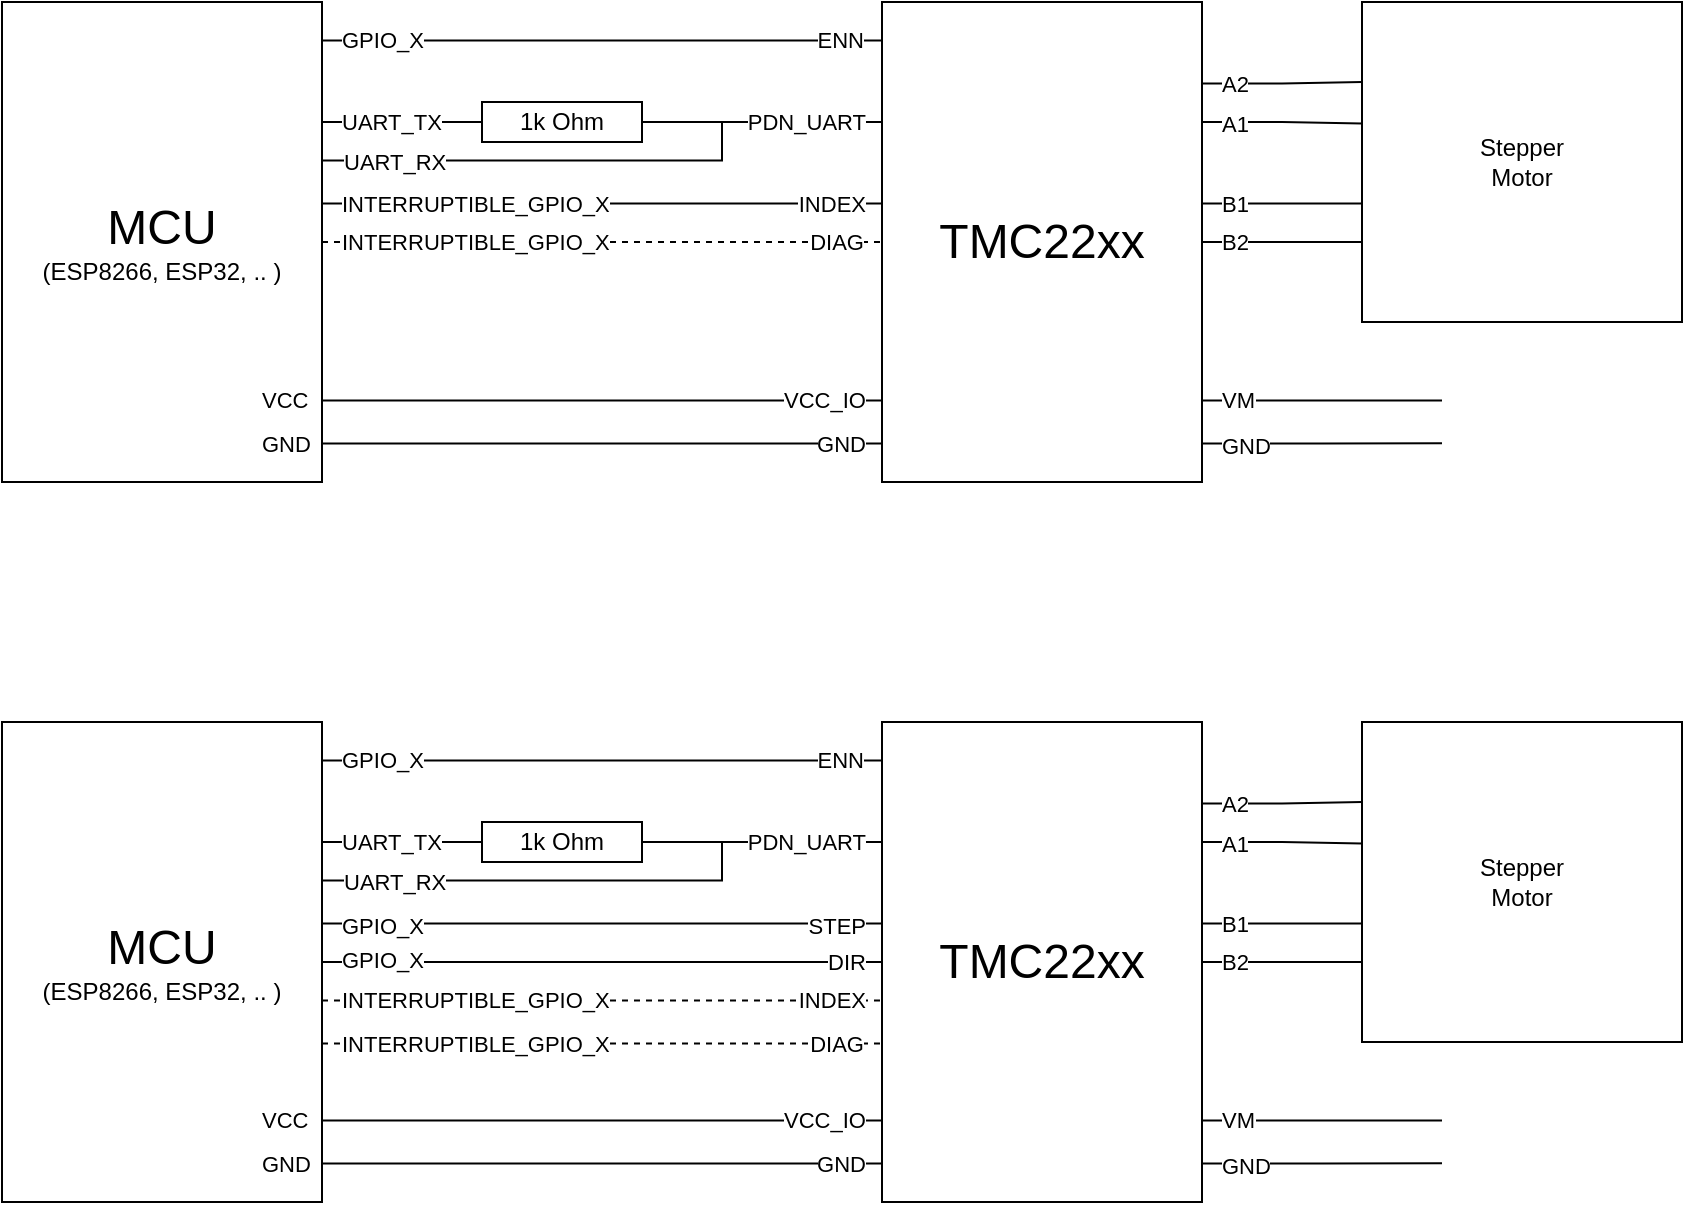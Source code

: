 <mxfile version="24.7.12">
  <diagram name="Side-1" id="swzNziInkGxDH2in-18l">
    <mxGraphModel dx="1147" dy="656" grid="1" gridSize="10" guides="1" tooltips="1" connect="1" arrows="1" fold="1" page="1" pageScale="1" pageWidth="827" pageHeight="1169" math="0" shadow="0">
      <root>
        <mxCell id="0" />
        <mxCell id="1" parent="0" />
        <mxCell id="taPVUbJNG6kCEhD1M-Wt-2" value="&lt;font style=&quot;font-size: 24px;&quot;&gt;MCU&lt;/font&gt;&lt;br&gt;(ESP8266, ESP32, .. )" style="rounded=0;whiteSpace=wrap;html=1;points=[[0,0.08,0,0,0],[0,0.17,0,0,0],[0,0.25,0,0,0],[0,0.33,0,0,0],[0,0.42,0,0,0],[0,0.5,0,0,0],[0,0.58,0,0,0],[0,0.67,0,0,0],[0,0.75,0,0,0],[0,0.83,0,0,0],[0,0.92,0,0,0],[1,0.08,0,0,0],[1,0.17,0,0,0],[1,0.25,0,0,0],[1,0.33,0,0,0],[1,0.42,0,0,0],[1,0.5,0,0,0],[1,0.58,0,0,0],[1,0.67,0,0,0],[1,0.75,0,0,0],[1,0.83,0,0,0],[1,0.92,0,0,0]];labelBackgroundColor=none;fillColor=none;" vertex="1" parent="1">
          <mxGeometry y="40" width="160" height="240" as="geometry" />
        </mxCell>
        <mxCell id="taPVUbJNG6kCEhD1M-Wt-19" style="edgeStyle=orthogonalEdgeStyle;rounded=0;orthogonalLoop=1;jettySize=auto;html=1;exitX=0;exitY=0.25;exitDx=0;exitDy=0;exitPerimeter=0;entryX=1;entryY=0.5;entryDx=0;entryDy=0;endArrow=none;endFill=0;" edge="1" parent="1" source="taPVUbJNG6kCEhD1M-Wt-1" target="taPVUbJNG6kCEhD1M-Wt-18">
          <mxGeometry relative="1" as="geometry" />
        </mxCell>
        <mxCell id="taPVUbJNG6kCEhD1M-Wt-29" value="PDN_UART" style="edgeLabel;html=1;align=right;verticalAlign=middle;resizable=0;points=[];labelBackgroundColor=default;spacing=0;" vertex="1" connectable="0" parent="taPVUbJNG6kCEhD1M-Wt-19">
          <mxGeometry relative="1" as="geometry">
            <mxPoint x="50" as="offset" />
          </mxGeometry>
        </mxCell>
        <mxCell id="taPVUbJNG6kCEhD1M-Wt-96" style="edgeStyle=orthogonalEdgeStyle;rounded=0;orthogonalLoop=1;jettySize=auto;html=1;exitX=1;exitY=0.83;exitDx=0;exitDy=0;exitPerimeter=0;endArrow=none;endFill=0;" edge="1" parent="1" source="taPVUbJNG6kCEhD1M-Wt-1">
          <mxGeometry relative="1" as="geometry">
            <mxPoint x="720" y="239.19" as="targetPoint" />
          </mxGeometry>
        </mxCell>
        <mxCell id="taPVUbJNG6kCEhD1M-Wt-99" value="VM" style="edgeLabel;html=1;align=left;verticalAlign=middle;resizable=0;points=[];spacing=0;" vertex="1" connectable="0" parent="taPVUbJNG6kCEhD1M-Wt-96">
          <mxGeometry x="-0.673" relative="1" as="geometry">
            <mxPoint x="-10" as="offset" />
          </mxGeometry>
        </mxCell>
        <mxCell id="taPVUbJNG6kCEhD1M-Wt-97" style="edgeStyle=orthogonalEdgeStyle;rounded=0;orthogonalLoop=1;jettySize=auto;html=1;exitX=1;exitY=0.92;exitDx=0;exitDy=0;exitPerimeter=0;endArrow=none;endFill=0;" edge="1" parent="1" source="taPVUbJNG6kCEhD1M-Wt-1">
          <mxGeometry relative="1" as="geometry">
            <mxPoint x="720" y="260.619" as="targetPoint" />
          </mxGeometry>
        </mxCell>
        <mxCell id="taPVUbJNG6kCEhD1M-Wt-98" value="GND" style="edgeLabel;html=1;align=left;verticalAlign=middle;resizable=0;points=[];spacing=0;" vertex="1" connectable="0" parent="taPVUbJNG6kCEhD1M-Wt-97">
          <mxGeometry x="-0.569" y="-1" relative="1" as="geometry">
            <mxPoint x="-16" as="offset" />
          </mxGeometry>
        </mxCell>
        <mxCell id="taPVUbJNG6kCEhD1M-Wt-1" value="&lt;font style=&quot;font-size: 24px;&quot;&gt;TMC22xx&lt;/font&gt;" style="rounded=0;whiteSpace=wrap;html=1;points=[[0,0.08,0,0,0],[0,0.17,0,0,0],[0,0.25,0,0,0],[0,0.33,0,0,0],[0,0.42,0,0,0],[0,0.5,0,0,0],[0,0.58,0,0,0],[0,0.67,0,0,0],[0,0.75,0,0,0],[0,0.83,0,0,0],[0,0.92,0,0,0],[1,0.08,0,0,0],[1,0.17,0,0,0],[1,0.25,0,0,0],[1,0.33,0,0,0],[1,0.42,0,0,0],[1,0.5,0,0,0],[1,0.58,0,0,0],[1,0.67,0,0,0],[1,0.75,0,0,0],[1,0.83,0,0,0],[1,0.92,0,0,0]];labelBackgroundColor=none;fontColor=default;fillColor=none;" vertex="1" parent="1">
          <mxGeometry x="440" y="40" width="160" height="240" as="geometry" />
        </mxCell>
        <mxCell id="taPVUbJNG6kCEhD1M-Wt-21" style="edgeStyle=orthogonalEdgeStyle;rounded=0;orthogonalLoop=1;jettySize=auto;html=1;exitX=1;exitY=0.33;exitDx=0;exitDy=0;exitPerimeter=0;endArrow=none;endFill=0;" edge="1" parent="1" source="taPVUbJNG6kCEhD1M-Wt-2">
          <mxGeometry relative="1" as="geometry">
            <mxPoint x="360" y="100" as="targetPoint" />
            <Array as="points">
              <mxPoint x="360" y="119" />
              <mxPoint x="520" y="120" />
            </Array>
          </mxGeometry>
        </mxCell>
        <mxCell id="taPVUbJNG6kCEhD1M-Wt-30" value="UART_RX" style="edgeLabel;html=1;align=left;verticalAlign=middle;resizable=0;points=[];labelBackgroundColor=default;spacing=0;" vertex="1" connectable="0" parent="taPVUbJNG6kCEhD1M-Wt-21">
          <mxGeometry x="-0.657" relative="1" as="geometry">
            <mxPoint x="-27" y="1" as="offset" />
          </mxGeometry>
        </mxCell>
        <mxCell id="taPVUbJNG6kCEhD1M-Wt-14" style="edgeStyle=orthogonalEdgeStyle;rounded=0;orthogonalLoop=1;jettySize=auto;html=1;exitX=1;exitY=0.92;exitDx=0;exitDy=0;exitPerimeter=0;entryX=0;entryY=0.92;entryDx=0;entryDy=0;entryPerimeter=0;endArrow=none;endFill=0;" edge="1" parent="1" source="taPVUbJNG6kCEhD1M-Wt-2" target="taPVUbJNG6kCEhD1M-Wt-1">
          <mxGeometry relative="1" as="geometry" />
        </mxCell>
        <mxCell id="taPVUbJNG6kCEhD1M-Wt-16" value="GND" style="edgeLabel;html=1;align=left;verticalAlign=middle;resizable=0;points=[];labelBackgroundColor=default;spacing=0;" vertex="1" connectable="0" parent="taPVUbJNG6kCEhD1M-Wt-14">
          <mxGeometry relative="1" as="geometry">
            <mxPoint x="-170" as="offset" />
          </mxGeometry>
        </mxCell>
        <mxCell id="taPVUbJNG6kCEhD1M-Wt-26" value="GND" style="edgeLabel;html=1;align=right;verticalAlign=middle;resizable=0;points=[];labelBackgroundColor=default;spacing=0;" vertex="1" connectable="0" parent="taPVUbJNG6kCEhD1M-Wt-14">
          <mxGeometry relative="1" as="geometry">
            <mxPoint x="130" as="offset" />
          </mxGeometry>
        </mxCell>
        <mxCell id="taPVUbJNG6kCEhD1M-Wt-15" style="edgeStyle=orthogonalEdgeStyle;rounded=0;orthogonalLoop=1;jettySize=auto;html=1;exitX=1;exitY=0.83;exitDx=0;exitDy=0;exitPerimeter=0;entryX=0;entryY=0.83;entryDx=0;entryDy=0;entryPerimeter=0;endArrow=none;endFill=0;" edge="1" parent="1" source="taPVUbJNG6kCEhD1M-Wt-2" target="taPVUbJNG6kCEhD1M-Wt-1">
          <mxGeometry relative="1" as="geometry" />
        </mxCell>
        <mxCell id="taPVUbJNG6kCEhD1M-Wt-17" value="VCC" style="edgeLabel;html=1;align=left;verticalAlign=middle;resizable=0;points=[];labelBackgroundColor=default;spacing=0;" vertex="1" connectable="0" parent="taPVUbJNG6kCEhD1M-Wt-15">
          <mxGeometry relative="1" as="geometry">
            <mxPoint x="-170" as="offset" />
          </mxGeometry>
        </mxCell>
        <mxCell id="taPVUbJNG6kCEhD1M-Wt-25" value="VCC_IO" style="edgeLabel;html=1;align=right;verticalAlign=middle;resizable=0;points=[];labelBackgroundColor=default;spacing=0;" vertex="1" connectable="0" parent="taPVUbJNG6kCEhD1M-Wt-15">
          <mxGeometry relative="1" as="geometry">
            <mxPoint x="130" as="offset" />
          </mxGeometry>
        </mxCell>
        <mxCell id="taPVUbJNG6kCEhD1M-Wt-18" value="1k Ohm" style="rounded=0;whiteSpace=wrap;html=1;labelBackgroundColor=none;fillColor=none;" vertex="1" parent="1">
          <mxGeometry x="240" y="90" width="80" height="20" as="geometry" />
        </mxCell>
        <mxCell id="taPVUbJNG6kCEhD1M-Wt-20" style="edgeStyle=orthogonalEdgeStyle;rounded=0;orthogonalLoop=1;jettySize=auto;html=1;exitX=0;exitY=0.5;exitDx=0;exitDy=0;entryX=1;entryY=0.25;entryDx=0;entryDy=0;entryPerimeter=0;endArrow=none;endFill=0;" edge="1" parent="1" source="taPVUbJNG6kCEhD1M-Wt-18" target="taPVUbJNG6kCEhD1M-Wt-2">
          <mxGeometry relative="1" as="geometry" />
        </mxCell>
        <mxCell id="taPVUbJNG6kCEhD1M-Wt-22" value="UART_TX" style="edgeLabel;html=1;align=left;verticalAlign=middle;resizable=0;points=[];labelBackgroundColor=default;spacing=0;" vertex="1" connectable="0" parent="taPVUbJNG6kCEhD1M-Wt-20">
          <mxGeometry x="0.251" relative="1" as="geometry">
            <mxPoint x="-20" as="offset" />
          </mxGeometry>
        </mxCell>
        <mxCell id="taPVUbJNG6kCEhD1M-Wt-31" style="edgeStyle=orthogonalEdgeStyle;rounded=0;orthogonalLoop=1;jettySize=auto;html=1;exitX=1;exitY=0.08;exitDx=0;exitDy=0;exitPerimeter=0;entryX=0;entryY=0.08;entryDx=0;entryDy=0;entryPerimeter=0;endArrow=none;endFill=0;" edge="1" parent="1" source="taPVUbJNG6kCEhD1M-Wt-2" target="taPVUbJNG6kCEhD1M-Wt-1">
          <mxGeometry relative="1" as="geometry" />
        </mxCell>
        <mxCell id="taPVUbJNG6kCEhD1M-Wt-32" value="GPIO_X" style="edgeLabel;html=1;align=left;verticalAlign=middle;resizable=0;points=[];labelBackgroundColor=default;spacing=0;" vertex="1" connectable="0" parent="taPVUbJNG6kCEhD1M-Wt-31">
          <mxGeometry x="-0.918" relative="1" as="geometry">
            <mxPoint x="-2" as="offset" />
          </mxGeometry>
        </mxCell>
        <mxCell id="taPVUbJNG6kCEhD1M-Wt-41" value="ENN" style="edgeLabel;html=1;align=right;verticalAlign=middle;resizable=0;points=[];labelBackgroundColor=default;spacing=0;" vertex="1" connectable="0" parent="taPVUbJNG6kCEhD1M-Wt-31">
          <mxGeometry x="0.853" relative="1" as="geometry">
            <mxPoint x="10" as="offset" />
          </mxGeometry>
        </mxCell>
        <mxCell id="taPVUbJNG6kCEhD1M-Wt-33" style="edgeStyle=orthogonalEdgeStyle;rounded=0;orthogonalLoop=1;jettySize=auto;html=1;exitX=1;exitY=0.42;exitDx=0;exitDy=0;exitPerimeter=0;entryX=0;entryY=0.42;entryDx=0;entryDy=0;entryPerimeter=0;endArrow=none;endFill=0;" edge="1" parent="1" source="taPVUbJNG6kCEhD1M-Wt-2" target="taPVUbJNG6kCEhD1M-Wt-1">
          <mxGeometry relative="1" as="geometry" />
        </mxCell>
        <mxCell id="taPVUbJNG6kCEhD1M-Wt-35" value="&lt;span style=&quot;&quot;&gt;INTERRUPTIBLE_GPIO_X&lt;/span&gt;" style="edgeLabel;html=1;align=left;verticalAlign=middle;resizable=0;points=[];labelBackgroundColor=default;spacing=0;" vertex="1" connectable="0" parent="taPVUbJNG6kCEhD1M-Wt-33">
          <mxGeometry relative="1" as="geometry">
            <mxPoint x="-130" as="offset" />
          </mxGeometry>
        </mxCell>
        <mxCell id="taPVUbJNG6kCEhD1M-Wt-37" value="INDEX" style="edgeLabel;html=1;align=right;verticalAlign=middle;resizable=0;points=[];spacing=0;spacingRight=0;spacingBottom=0;spacingLeft=0;labelBackgroundColor=default;" vertex="1" connectable="0" parent="taPVUbJNG6kCEhD1M-Wt-33">
          <mxGeometry relative="1" as="geometry">
            <mxPoint x="130" as="offset" />
          </mxGeometry>
        </mxCell>
        <mxCell id="taPVUbJNG6kCEhD1M-Wt-45" style="edgeStyle=orthogonalEdgeStyle;rounded=0;orthogonalLoop=1;jettySize=auto;html=1;exitX=1;exitY=0.5;exitDx=0;exitDy=0;exitPerimeter=0;entryX=0;entryY=0.5;entryDx=0;entryDy=0;entryPerimeter=0;endArrow=none;endFill=0;dashed=1;" edge="1" parent="1" source="taPVUbJNG6kCEhD1M-Wt-2" target="taPVUbJNG6kCEhD1M-Wt-1">
          <mxGeometry relative="1" as="geometry" />
        </mxCell>
        <mxCell id="taPVUbJNG6kCEhD1M-Wt-46" value="DIAG" style="edgeLabel;html=1;align=right;verticalAlign=middle;resizable=0;points=[];labelBackgroundColor=default;spacing=0;" vertex="1" connectable="0" parent="taPVUbJNG6kCEhD1M-Wt-45">
          <mxGeometry x="0.755" y="-1" relative="1" as="geometry">
            <mxPoint x="24" y="-1" as="offset" />
          </mxGeometry>
        </mxCell>
        <mxCell id="taPVUbJNG6kCEhD1M-Wt-47" value="&lt;span style=&quot;&quot;&gt;INTERRUPTIBLE_GPIO_X&lt;/span&gt;" style="edgeLabel;html=1;align=left;verticalAlign=middle;resizable=0;points=[];labelBackgroundColor=default;spacing=0;" vertex="1" connectable="0" parent="taPVUbJNG6kCEhD1M-Wt-45">
          <mxGeometry x="-0.934" relative="1" as="geometry">
            <mxPoint x="1" as="offset" />
          </mxGeometry>
        </mxCell>
        <mxCell id="taPVUbJNG6kCEhD1M-Wt-78" value="Stepper&lt;br&gt;Motor" style="rounded=0;whiteSpace=wrap;html=1;points=[[0,0.13,0,0,0],[0,0.25,0,0,0],[0,0.38,0,0,0],[0,0.5,0,0,0],[0,0.63,0,0,0],[0,0.75,0,0,0],[0,0.88,0,0,0],[0.25,0,0,0,0],[0.25,1,0,0,0],[0.5,0,0,0,0],[0.5,1,0,0,0],[0.75,0,0,0,0],[0.75,1,0,0,0],[1,0,0,0,0],[1,0.25,0,0,0],[1,0.5,0,0,0],[1,0.75,0,0,0],[1,1,0,0,0]];" vertex="1" parent="1">
          <mxGeometry x="680" y="40" width="160" height="160" as="geometry" />
        </mxCell>
        <mxCell id="taPVUbJNG6kCEhD1M-Wt-85" style="edgeStyle=orthogonalEdgeStyle;rounded=0;orthogonalLoop=1;jettySize=auto;html=1;exitX=1;exitY=0.17;exitDx=0;exitDy=0;exitPerimeter=0;entryX=0;entryY=0.25;entryDx=0;entryDy=0;entryPerimeter=0;endArrow=none;endFill=0;" edge="1" parent="1" source="taPVUbJNG6kCEhD1M-Wt-1" target="taPVUbJNG6kCEhD1M-Wt-78">
          <mxGeometry relative="1" as="geometry" />
        </mxCell>
        <mxCell id="taPVUbJNG6kCEhD1M-Wt-95" value="A2" style="edgeLabel;html=1;align=left;verticalAlign=middle;resizable=0;points=[];spacing=0;" vertex="1" connectable="0" parent="taPVUbJNG6kCEhD1M-Wt-85">
          <mxGeometry x="-0.53" relative="1" as="geometry">
            <mxPoint x="-9" as="offset" />
          </mxGeometry>
        </mxCell>
        <mxCell id="taPVUbJNG6kCEhD1M-Wt-86" style="edgeStyle=orthogonalEdgeStyle;rounded=0;orthogonalLoop=1;jettySize=auto;html=1;exitX=1;exitY=0.25;exitDx=0;exitDy=0;exitPerimeter=0;entryX=0;entryY=0.38;entryDx=0;entryDy=0;entryPerimeter=0;endArrow=none;endFill=0;" edge="1" parent="1" source="taPVUbJNG6kCEhD1M-Wt-1" target="taPVUbJNG6kCEhD1M-Wt-78">
          <mxGeometry relative="1" as="geometry" />
        </mxCell>
        <mxCell id="taPVUbJNG6kCEhD1M-Wt-90" value="A1" style="edgeLabel;html=1;align=left;verticalAlign=middle;resizable=0;points=[];spacingRight=0;spacing=0;" vertex="1" connectable="0" parent="taPVUbJNG6kCEhD1M-Wt-86">
          <mxGeometry relative="1" as="geometry">
            <mxPoint x="-30" as="offset" />
          </mxGeometry>
        </mxCell>
        <mxCell id="taPVUbJNG6kCEhD1M-Wt-87" style="edgeStyle=orthogonalEdgeStyle;rounded=0;orthogonalLoop=1;jettySize=auto;html=1;exitX=1;exitY=0.42;exitDx=0;exitDy=0;exitPerimeter=0;entryX=0;entryY=0.63;entryDx=0;entryDy=0;entryPerimeter=0;endArrow=none;endFill=0;" edge="1" parent="1" source="taPVUbJNG6kCEhD1M-Wt-1" target="taPVUbJNG6kCEhD1M-Wt-78">
          <mxGeometry relative="1" as="geometry" />
        </mxCell>
        <mxCell id="taPVUbJNG6kCEhD1M-Wt-93" value="B1" style="edgeLabel;html=1;align=left;verticalAlign=middle;resizable=0;points=[];spacingRight=0;spacing=0;" vertex="1" connectable="0" parent="taPVUbJNG6kCEhD1M-Wt-87">
          <mxGeometry relative="1" as="geometry">
            <mxPoint x="-30" as="offset" />
          </mxGeometry>
        </mxCell>
        <mxCell id="taPVUbJNG6kCEhD1M-Wt-88" style="edgeStyle=orthogonalEdgeStyle;rounded=0;orthogonalLoop=1;jettySize=auto;html=1;exitX=1;exitY=0.5;exitDx=0;exitDy=0;exitPerimeter=0;entryX=0;entryY=0.75;entryDx=0;entryDy=0;entryPerimeter=0;endArrow=none;endFill=0;" edge="1" parent="1" source="taPVUbJNG6kCEhD1M-Wt-1" target="taPVUbJNG6kCEhD1M-Wt-78">
          <mxGeometry relative="1" as="geometry" />
        </mxCell>
        <mxCell id="taPVUbJNG6kCEhD1M-Wt-94" value="B2" style="edgeLabel;html=1;align=left;verticalAlign=middle;resizable=0;points=[];spacingRight=0;spacing=0;" vertex="1" connectable="0" parent="taPVUbJNG6kCEhD1M-Wt-88">
          <mxGeometry relative="1" as="geometry">
            <mxPoint x="-30" as="offset" />
          </mxGeometry>
        </mxCell>
        <mxCell id="taPVUbJNG6kCEhD1M-Wt-101" value="&lt;font style=&quot;font-size: 24px;&quot;&gt;MCU&lt;/font&gt;&lt;br&gt;(ESP8266, ESP32, .. )" style="rounded=0;whiteSpace=wrap;html=1;points=[[0,0.08,0,0,0],[0,0.17,0,0,0],[0,0.25,0,0,0],[0,0.33,0,0,0],[0,0.42,0,0,0],[0,0.5,0,0,0],[0,0.58,0,0,0],[0,0.67,0,0,0],[0,0.75,0,0,0],[0,0.83,0,0,0],[0,0.92,0,0,0],[1,0.08,0,0,0],[1,0.17,0,0,0],[1,0.25,0,0,0],[1,0.33,0,0,0],[1,0.42,0,0,0],[1,0.5,0,0,0],[1,0.58,0,0,0],[1,0.67,0,0,0],[1,0.75,0,0,0],[1,0.83,0,0,0],[1,0.92,0,0,0]];labelBackgroundColor=none;fillColor=none;" vertex="1" parent="1">
          <mxGeometry y="400" width="160" height="240" as="geometry" />
        </mxCell>
        <mxCell id="taPVUbJNG6kCEhD1M-Wt-102" style="edgeStyle=orthogonalEdgeStyle;rounded=0;orthogonalLoop=1;jettySize=auto;html=1;exitX=0;exitY=0.25;exitDx=0;exitDy=0;exitPerimeter=0;entryX=1;entryY=0.5;entryDx=0;entryDy=0;endArrow=none;endFill=0;" edge="1" parent="1" source="taPVUbJNG6kCEhD1M-Wt-108" target="taPVUbJNG6kCEhD1M-Wt-117">
          <mxGeometry relative="1" as="geometry" />
        </mxCell>
        <mxCell id="taPVUbJNG6kCEhD1M-Wt-103" value="PDN_UART" style="edgeLabel;html=1;align=right;verticalAlign=middle;resizable=0;points=[];labelBackgroundColor=default;spacing=0;" vertex="1" connectable="0" parent="taPVUbJNG6kCEhD1M-Wt-102">
          <mxGeometry relative="1" as="geometry">
            <mxPoint x="50" as="offset" />
          </mxGeometry>
        </mxCell>
        <mxCell id="taPVUbJNG6kCEhD1M-Wt-104" style="edgeStyle=orthogonalEdgeStyle;rounded=0;orthogonalLoop=1;jettySize=auto;html=1;exitX=1;exitY=0.83;exitDx=0;exitDy=0;exitPerimeter=0;endArrow=none;endFill=0;" edge="1" parent="1" source="taPVUbJNG6kCEhD1M-Wt-108">
          <mxGeometry relative="1" as="geometry">
            <mxPoint x="720" y="599.19" as="targetPoint" />
          </mxGeometry>
        </mxCell>
        <mxCell id="taPVUbJNG6kCEhD1M-Wt-105" value="VM" style="edgeLabel;html=1;align=left;verticalAlign=middle;resizable=0;points=[];spacing=0;" vertex="1" connectable="0" parent="taPVUbJNG6kCEhD1M-Wt-104">
          <mxGeometry x="-0.673" relative="1" as="geometry">
            <mxPoint x="-10" as="offset" />
          </mxGeometry>
        </mxCell>
        <mxCell id="taPVUbJNG6kCEhD1M-Wt-106" style="edgeStyle=orthogonalEdgeStyle;rounded=0;orthogonalLoop=1;jettySize=auto;html=1;exitX=1;exitY=0.92;exitDx=0;exitDy=0;exitPerimeter=0;endArrow=none;endFill=0;" edge="1" parent="1" source="taPVUbJNG6kCEhD1M-Wt-108">
          <mxGeometry relative="1" as="geometry">
            <mxPoint x="720" y="620.619" as="targetPoint" />
          </mxGeometry>
        </mxCell>
        <mxCell id="taPVUbJNG6kCEhD1M-Wt-107" value="GND" style="edgeLabel;html=1;align=left;verticalAlign=middle;resizable=0;points=[];spacing=0;" vertex="1" connectable="0" parent="taPVUbJNG6kCEhD1M-Wt-106">
          <mxGeometry x="-0.569" y="-1" relative="1" as="geometry">
            <mxPoint x="-16" as="offset" />
          </mxGeometry>
        </mxCell>
        <mxCell id="taPVUbJNG6kCEhD1M-Wt-108" value="&lt;font style=&quot;font-size: 24px;&quot;&gt;TMC22xx&lt;/font&gt;" style="rounded=0;whiteSpace=wrap;html=1;points=[[0,0.08,0,0,0],[0,0.17,0,0,0],[0,0.25,0,0,0],[0,0.33,0,0,0],[0,0.42,0,0,0],[0,0.5,0,0,0],[0,0.58,0,0,0],[0,0.67,0,0,0],[0,0.75,0,0,0],[0,0.83,0,0,0],[0,0.92,0,0,0],[1,0.08,0,0,0],[1,0.17,0,0,0],[1,0.25,0,0,0],[1,0.33,0,0,0],[1,0.42,0,0,0],[1,0.5,0,0,0],[1,0.58,0,0,0],[1,0.67,0,0,0],[1,0.75,0,0,0],[1,0.83,0,0,0],[1,0.92,0,0,0]];labelBackgroundColor=none;fontColor=default;fillColor=none;" vertex="1" parent="1">
          <mxGeometry x="440" y="400" width="160" height="240" as="geometry" />
        </mxCell>
        <mxCell id="taPVUbJNG6kCEhD1M-Wt-109" style="edgeStyle=orthogonalEdgeStyle;rounded=0;orthogonalLoop=1;jettySize=auto;html=1;exitX=1;exitY=0.33;exitDx=0;exitDy=0;exitPerimeter=0;endArrow=none;endFill=0;" edge="1" parent="1" source="taPVUbJNG6kCEhD1M-Wt-101">
          <mxGeometry relative="1" as="geometry">
            <mxPoint x="360" y="460" as="targetPoint" />
            <Array as="points">
              <mxPoint x="360" y="479" />
              <mxPoint x="520" y="480" />
            </Array>
          </mxGeometry>
        </mxCell>
        <mxCell id="taPVUbJNG6kCEhD1M-Wt-110" value="UART_RX" style="edgeLabel;html=1;align=left;verticalAlign=middle;resizable=0;points=[];labelBackgroundColor=default;spacing=0;" vertex="1" connectable="0" parent="taPVUbJNG6kCEhD1M-Wt-109">
          <mxGeometry x="-0.657" relative="1" as="geometry">
            <mxPoint x="-27" y="1" as="offset" />
          </mxGeometry>
        </mxCell>
        <mxCell id="taPVUbJNG6kCEhD1M-Wt-111" style="edgeStyle=orthogonalEdgeStyle;rounded=0;orthogonalLoop=1;jettySize=auto;html=1;exitX=1;exitY=0.92;exitDx=0;exitDy=0;exitPerimeter=0;entryX=0;entryY=0.92;entryDx=0;entryDy=0;entryPerimeter=0;endArrow=none;endFill=0;" edge="1" parent="1" source="taPVUbJNG6kCEhD1M-Wt-101" target="taPVUbJNG6kCEhD1M-Wt-108">
          <mxGeometry relative="1" as="geometry" />
        </mxCell>
        <mxCell id="taPVUbJNG6kCEhD1M-Wt-112" value="GND" style="edgeLabel;html=1;align=left;verticalAlign=middle;resizable=0;points=[];labelBackgroundColor=default;spacing=0;" vertex="1" connectable="0" parent="taPVUbJNG6kCEhD1M-Wt-111">
          <mxGeometry relative="1" as="geometry">
            <mxPoint x="-170" as="offset" />
          </mxGeometry>
        </mxCell>
        <mxCell id="taPVUbJNG6kCEhD1M-Wt-113" value="GND" style="edgeLabel;html=1;align=right;verticalAlign=middle;resizable=0;points=[];labelBackgroundColor=default;spacing=0;" vertex="1" connectable="0" parent="taPVUbJNG6kCEhD1M-Wt-111">
          <mxGeometry relative="1" as="geometry">
            <mxPoint x="130" as="offset" />
          </mxGeometry>
        </mxCell>
        <mxCell id="taPVUbJNG6kCEhD1M-Wt-114" style="edgeStyle=orthogonalEdgeStyle;rounded=0;orthogonalLoop=1;jettySize=auto;html=1;exitX=1;exitY=0.83;exitDx=0;exitDy=0;exitPerimeter=0;entryX=0;entryY=0.83;entryDx=0;entryDy=0;entryPerimeter=0;endArrow=none;endFill=0;" edge="1" parent="1" source="taPVUbJNG6kCEhD1M-Wt-101" target="taPVUbJNG6kCEhD1M-Wt-108">
          <mxGeometry relative="1" as="geometry" />
        </mxCell>
        <mxCell id="taPVUbJNG6kCEhD1M-Wt-115" value="VCC" style="edgeLabel;html=1;align=left;verticalAlign=middle;resizable=0;points=[];labelBackgroundColor=default;spacing=0;" vertex="1" connectable="0" parent="taPVUbJNG6kCEhD1M-Wt-114">
          <mxGeometry relative="1" as="geometry">
            <mxPoint x="-170" as="offset" />
          </mxGeometry>
        </mxCell>
        <mxCell id="taPVUbJNG6kCEhD1M-Wt-116" value="VCC_IO" style="edgeLabel;html=1;align=right;verticalAlign=middle;resizable=0;points=[];labelBackgroundColor=default;spacing=0;" vertex="1" connectable="0" parent="taPVUbJNG6kCEhD1M-Wt-114">
          <mxGeometry relative="1" as="geometry">
            <mxPoint x="130" as="offset" />
          </mxGeometry>
        </mxCell>
        <mxCell id="taPVUbJNG6kCEhD1M-Wt-117" value="1k Ohm" style="rounded=0;whiteSpace=wrap;html=1;labelBackgroundColor=none;fillColor=none;" vertex="1" parent="1">
          <mxGeometry x="240" y="450" width="80" height="20" as="geometry" />
        </mxCell>
        <mxCell id="taPVUbJNG6kCEhD1M-Wt-118" style="edgeStyle=orthogonalEdgeStyle;rounded=0;orthogonalLoop=1;jettySize=auto;html=1;exitX=0;exitY=0.5;exitDx=0;exitDy=0;entryX=1;entryY=0.25;entryDx=0;entryDy=0;entryPerimeter=0;endArrow=none;endFill=0;" edge="1" parent="1" source="taPVUbJNG6kCEhD1M-Wt-117" target="taPVUbJNG6kCEhD1M-Wt-101">
          <mxGeometry relative="1" as="geometry" />
        </mxCell>
        <mxCell id="taPVUbJNG6kCEhD1M-Wt-119" value="UART_TX" style="edgeLabel;html=1;align=left;verticalAlign=middle;resizable=0;points=[];labelBackgroundColor=default;spacing=0;" vertex="1" connectable="0" parent="taPVUbJNG6kCEhD1M-Wt-118">
          <mxGeometry x="0.251" relative="1" as="geometry">
            <mxPoint x="-20" as="offset" />
          </mxGeometry>
        </mxCell>
        <mxCell id="taPVUbJNG6kCEhD1M-Wt-120" style="edgeStyle=orthogonalEdgeStyle;rounded=0;orthogonalLoop=1;jettySize=auto;html=1;exitX=1;exitY=0.08;exitDx=0;exitDy=0;exitPerimeter=0;entryX=0;entryY=0.08;entryDx=0;entryDy=0;entryPerimeter=0;endArrow=none;endFill=0;" edge="1" parent="1" source="taPVUbJNG6kCEhD1M-Wt-101" target="taPVUbJNG6kCEhD1M-Wt-108">
          <mxGeometry relative="1" as="geometry" />
        </mxCell>
        <mxCell id="taPVUbJNG6kCEhD1M-Wt-121" value="GPIO_X" style="edgeLabel;html=1;align=left;verticalAlign=middle;resizable=0;points=[];labelBackgroundColor=default;spacing=0;" vertex="1" connectable="0" parent="taPVUbJNG6kCEhD1M-Wt-120">
          <mxGeometry x="-0.918" relative="1" as="geometry">
            <mxPoint x="-2" as="offset" />
          </mxGeometry>
        </mxCell>
        <mxCell id="taPVUbJNG6kCEhD1M-Wt-122" value="ENN" style="edgeLabel;html=1;align=right;verticalAlign=middle;resizable=0;points=[];labelBackgroundColor=default;spacing=0;" vertex="1" connectable="0" parent="taPVUbJNG6kCEhD1M-Wt-120">
          <mxGeometry x="0.853" relative="1" as="geometry">
            <mxPoint x="10" as="offset" />
          </mxGeometry>
        </mxCell>
        <mxCell id="taPVUbJNG6kCEhD1M-Wt-123" style="edgeStyle=orthogonalEdgeStyle;rounded=0;orthogonalLoop=1;jettySize=auto;html=1;exitX=1;exitY=0.58;exitDx=0;exitDy=0;exitPerimeter=0;entryX=0;entryY=0.58;entryDx=0;entryDy=0;entryPerimeter=0;endArrow=none;endFill=0;dashed=1;" edge="1" parent="1" source="taPVUbJNG6kCEhD1M-Wt-101" target="taPVUbJNG6kCEhD1M-Wt-108">
          <mxGeometry relative="1" as="geometry" />
        </mxCell>
        <mxCell id="taPVUbJNG6kCEhD1M-Wt-124" value="&lt;span style=&quot;&quot;&gt;INTERRUPTIBLE_GPIO_X&lt;/span&gt;" style="edgeLabel;html=1;align=left;verticalAlign=middle;resizable=0;points=[];labelBackgroundColor=default;spacing=0;" vertex="1" connectable="0" parent="taPVUbJNG6kCEhD1M-Wt-123">
          <mxGeometry relative="1" as="geometry">
            <mxPoint x="-130" as="offset" />
          </mxGeometry>
        </mxCell>
        <mxCell id="taPVUbJNG6kCEhD1M-Wt-125" value="INDEX" style="edgeLabel;html=1;align=right;verticalAlign=middle;resizable=0;points=[];spacing=0;spacingRight=0;spacingBottom=0;spacingLeft=0;labelBackgroundColor=default;" vertex="1" connectable="0" parent="taPVUbJNG6kCEhD1M-Wt-123">
          <mxGeometry relative="1" as="geometry">
            <mxPoint x="130" as="offset" />
          </mxGeometry>
        </mxCell>
        <mxCell id="taPVUbJNG6kCEhD1M-Wt-126" style="edgeStyle=orthogonalEdgeStyle;rounded=0;orthogonalLoop=1;jettySize=auto;html=1;exitX=1;exitY=0.67;exitDx=0;exitDy=0;exitPerimeter=0;entryX=0;entryY=0.67;entryDx=0;entryDy=0;entryPerimeter=0;endArrow=none;endFill=0;dashed=1;" edge="1" parent="1" source="taPVUbJNG6kCEhD1M-Wt-101" target="taPVUbJNG6kCEhD1M-Wt-108">
          <mxGeometry relative="1" as="geometry" />
        </mxCell>
        <mxCell id="taPVUbJNG6kCEhD1M-Wt-127" value="DIAG" style="edgeLabel;html=1;align=right;verticalAlign=middle;resizable=0;points=[];labelBackgroundColor=default;spacing=0;" vertex="1" connectable="0" parent="taPVUbJNG6kCEhD1M-Wt-126">
          <mxGeometry x="0.755" y="-1" relative="1" as="geometry">
            <mxPoint x="24" y="-1" as="offset" />
          </mxGeometry>
        </mxCell>
        <mxCell id="taPVUbJNG6kCEhD1M-Wt-128" value="&lt;span style=&quot;&quot;&gt;INTERRUPTIBLE_GPIO_X&lt;/span&gt;" style="edgeLabel;html=1;align=left;verticalAlign=middle;resizable=0;points=[];labelBackgroundColor=default;spacing=0;" vertex="1" connectable="0" parent="taPVUbJNG6kCEhD1M-Wt-126">
          <mxGeometry x="-0.934" relative="1" as="geometry">
            <mxPoint x="1" as="offset" />
          </mxGeometry>
        </mxCell>
        <mxCell id="taPVUbJNG6kCEhD1M-Wt-129" value="Stepper&lt;br&gt;Motor" style="rounded=0;whiteSpace=wrap;html=1;points=[[0,0.13,0,0,0],[0,0.25,0,0,0],[0,0.38,0,0,0],[0,0.5,0,0,0],[0,0.63,0,0,0],[0,0.75,0,0,0],[0,0.88,0,0,0],[0.25,0,0,0,0],[0.25,1,0,0,0],[0.5,0,0,0,0],[0.5,1,0,0,0],[0.75,0,0,0,0],[0.75,1,0,0,0],[1,0,0,0,0],[1,0.25,0,0,0],[1,0.5,0,0,0],[1,0.75,0,0,0],[1,1,0,0,0]];" vertex="1" parent="1">
          <mxGeometry x="680" y="400" width="160" height="160" as="geometry" />
        </mxCell>
        <mxCell id="taPVUbJNG6kCEhD1M-Wt-130" style="edgeStyle=orthogonalEdgeStyle;rounded=0;orthogonalLoop=1;jettySize=auto;html=1;exitX=1;exitY=0.17;exitDx=0;exitDy=0;exitPerimeter=0;entryX=0;entryY=0.25;entryDx=0;entryDy=0;entryPerimeter=0;endArrow=none;endFill=0;" edge="1" parent="1" source="taPVUbJNG6kCEhD1M-Wt-108" target="taPVUbJNG6kCEhD1M-Wt-129">
          <mxGeometry relative="1" as="geometry" />
        </mxCell>
        <mxCell id="taPVUbJNG6kCEhD1M-Wt-131" value="A2" style="edgeLabel;html=1;align=left;verticalAlign=middle;resizable=0;points=[];spacing=0;" vertex="1" connectable="0" parent="taPVUbJNG6kCEhD1M-Wt-130">
          <mxGeometry x="-0.53" relative="1" as="geometry">
            <mxPoint x="-9" as="offset" />
          </mxGeometry>
        </mxCell>
        <mxCell id="taPVUbJNG6kCEhD1M-Wt-132" style="edgeStyle=orthogonalEdgeStyle;rounded=0;orthogonalLoop=1;jettySize=auto;html=1;exitX=1;exitY=0.25;exitDx=0;exitDy=0;exitPerimeter=0;entryX=0;entryY=0.38;entryDx=0;entryDy=0;entryPerimeter=0;endArrow=none;endFill=0;" edge="1" parent="1" source="taPVUbJNG6kCEhD1M-Wt-108" target="taPVUbJNG6kCEhD1M-Wt-129">
          <mxGeometry relative="1" as="geometry" />
        </mxCell>
        <mxCell id="taPVUbJNG6kCEhD1M-Wt-133" value="A1" style="edgeLabel;html=1;align=left;verticalAlign=middle;resizable=0;points=[];spacingRight=0;spacing=0;" vertex="1" connectable="0" parent="taPVUbJNG6kCEhD1M-Wt-132">
          <mxGeometry relative="1" as="geometry">
            <mxPoint x="-30" as="offset" />
          </mxGeometry>
        </mxCell>
        <mxCell id="taPVUbJNG6kCEhD1M-Wt-134" style="edgeStyle=orthogonalEdgeStyle;rounded=0;orthogonalLoop=1;jettySize=auto;html=1;exitX=1;exitY=0.42;exitDx=0;exitDy=0;exitPerimeter=0;entryX=0;entryY=0.63;entryDx=0;entryDy=0;entryPerimeter=0;endArrow=none;endFill=0;" edge="1" parent="1" source="taPVUbJNG6kCEhD1M-Wt-108" target="taPVUbJNG6kCEhD1M-Wt-129">
          <mxGeometry relative="1" as="geometry" />
        </mxCell>
        <mxCell id="taPVUbJNG6kCEhD1M-Wt-135" value="B1" style="edgeLabel;html=1;align=left;verticalAlign=middle;resizable=0;points=[];spacingRight=0;spacing=0;" vertex="1" connectable="0" parent="taPVUbJNG6kCEhD1M-Wt-134">
          <mxGeometry relative="1" as="geometry">
            <mxPoint x="-30" as="offset" />
          </mxGeometry>
        </mxCell>
        <mxCell id="taPVUbJNG6kCEhD1M-Wt-136" style="edgeStyle=orthogonalEdgeStyle;rounded=0;orthogonalLoop=1;jettySize=auto;html=1;exitX=1;exitY=0.5;exitDx=0;exitDy=0;exitPerimeter=0;entryX=0;entryY=0.75;entryDx=0;entryDy=0;entryPerimeter=0;endArrow=none;endFill=0;" edge="1" parent="1" source="taPVUbJNG6kCEhD1M-Wt-108" target="taPVUbJNG6kCEhD1M-Wt-129">
          <mxGeometry relative="1" as="geometry" />
        </mxCell>
        <mxCell id="taPVUbJNG6kCEhD1M-Wt-137" value="B2" style="edgeLabel;html=1;align=left;verticalAlign=middle;resizable=0;points=[];spacingRight=0;spacing=0;" vertex="1" connectable="0" parent="taPVUbJNG6kCEhD1M-Wt-136">
          <mxGeometry relative="1" as="geometry">
            <mxPoint x="-30" as="offset" />
          </mxGeometry>
        </mxCell>
        <mxCell id="taPVUbJNG6kCEhD1M-Wt-138" style="edgeStyle=orthogonalEdgeStyle;rounded=0;orthogonalLoop=1;jettySize=auto;html=1;exitX=1;exitY=0.42;exitDx=0;exitDy=0;exitPerimeter=0;entryX=0;entryY=0.42;entryDx=0;entryDy=0;entryPerimeter=0;endArrow=none;endFill=0;" edge="1" parent="1" source="taPVUbJNG6kCEhD1M-Wt-101" target="taPVUbJNG6kCEhD1M-Wt-108">
          <mxGeometry relative="1" as="geometry" />
        </mxCell>
        <mxCell id="taPVUbJNG6kCEhD1M-Wt-140" value="GPIO_X" style="edgeLabel;html=1;align=left;verticalAlign=middle;resizable=0;points=[];spacing=0;" vertex="1" connectable="0" parent="taPVUbJNG6kCEhD1M-Wt-138">
          <mxGeometry x="-0.699" y="-1" relative="1" as="geometry">
            <mxPoint x="-32" as="offset" />
          </mxGeometry>
        </mxCell>
        <mxCell id="taPVUbJNG6kCEhD1M-Wt-143" value="STEP" style="edgeLabel;html=1;align=right;verticalAlign=middle;resizable=0;points=[];spacing=0;" vertex="1" connectable="0" parent="taPVUbJNG6kCEhD1M-Wt-138">
          <mxGeometry x="0.358" y="-3" relative="1" as="geometry">
            <mxPoint x="80" y="-2" as="offset" />
          </mxGeometry>
        </mxCell>
        <mxCell id="taPVUbJNG6kCEhD1M-Wt-139" style="edgeStyle=orthogonalEdgeStyle;rounded=0;orthogonalLoop=1;jettySize=auto;html=1;exitX=1;exitY=0.5;exitDx=0;exitDy=0;exitPerimeter=0;entryX=0;entryY=0.5;entryDx=0;entryDy=0;entryPerimeter=0;endArrow=none;endFill=0;" edge="1" parent="1" source="taPVUbJNG6kCEhD1M-Wt-101" target="taPVUbJNG6kCEhD1M-Wt-108">
          <mxGeometry relative="1" as="geometry" />
        </mxCell>
        <mxCell id="taPVUbJNG6kCEhD1M-Wt-141" value="GPIO_X" style="edgeLabel;html=1;align=left;verticalAlign=middle;resizable=0;points=[];spacing=0;" vertex="1" connectable="0" parent="taPVUbJNG6kCEhD1M-Wt-139">
          <mxGeometry x="-0.152" y="1" relative="1" as="geometry">
            <mxPoint x="-109" as="offset" />
          </mxGeometry>
        </mxCell>
        <mxCell id="taPVUbJNG6kCEhD1M-Wt-142" value="DIR" style="edgeLabel;html=1;align=right;verticalAlign=middle;resizable=0;points=[];spacing=0;" vertex="1" connectable="0" parent="taPVUbJNG6kCEhD1M-Wt-139">
          <mxGeometry x="0.342" relative="1" as="geometry">
            <mxPoint x="82" as="offset" />
          </mxGeometry>
        </mxCell>
      </root>
    </mxGraphModel>
  </diagram>
</mxfile>

